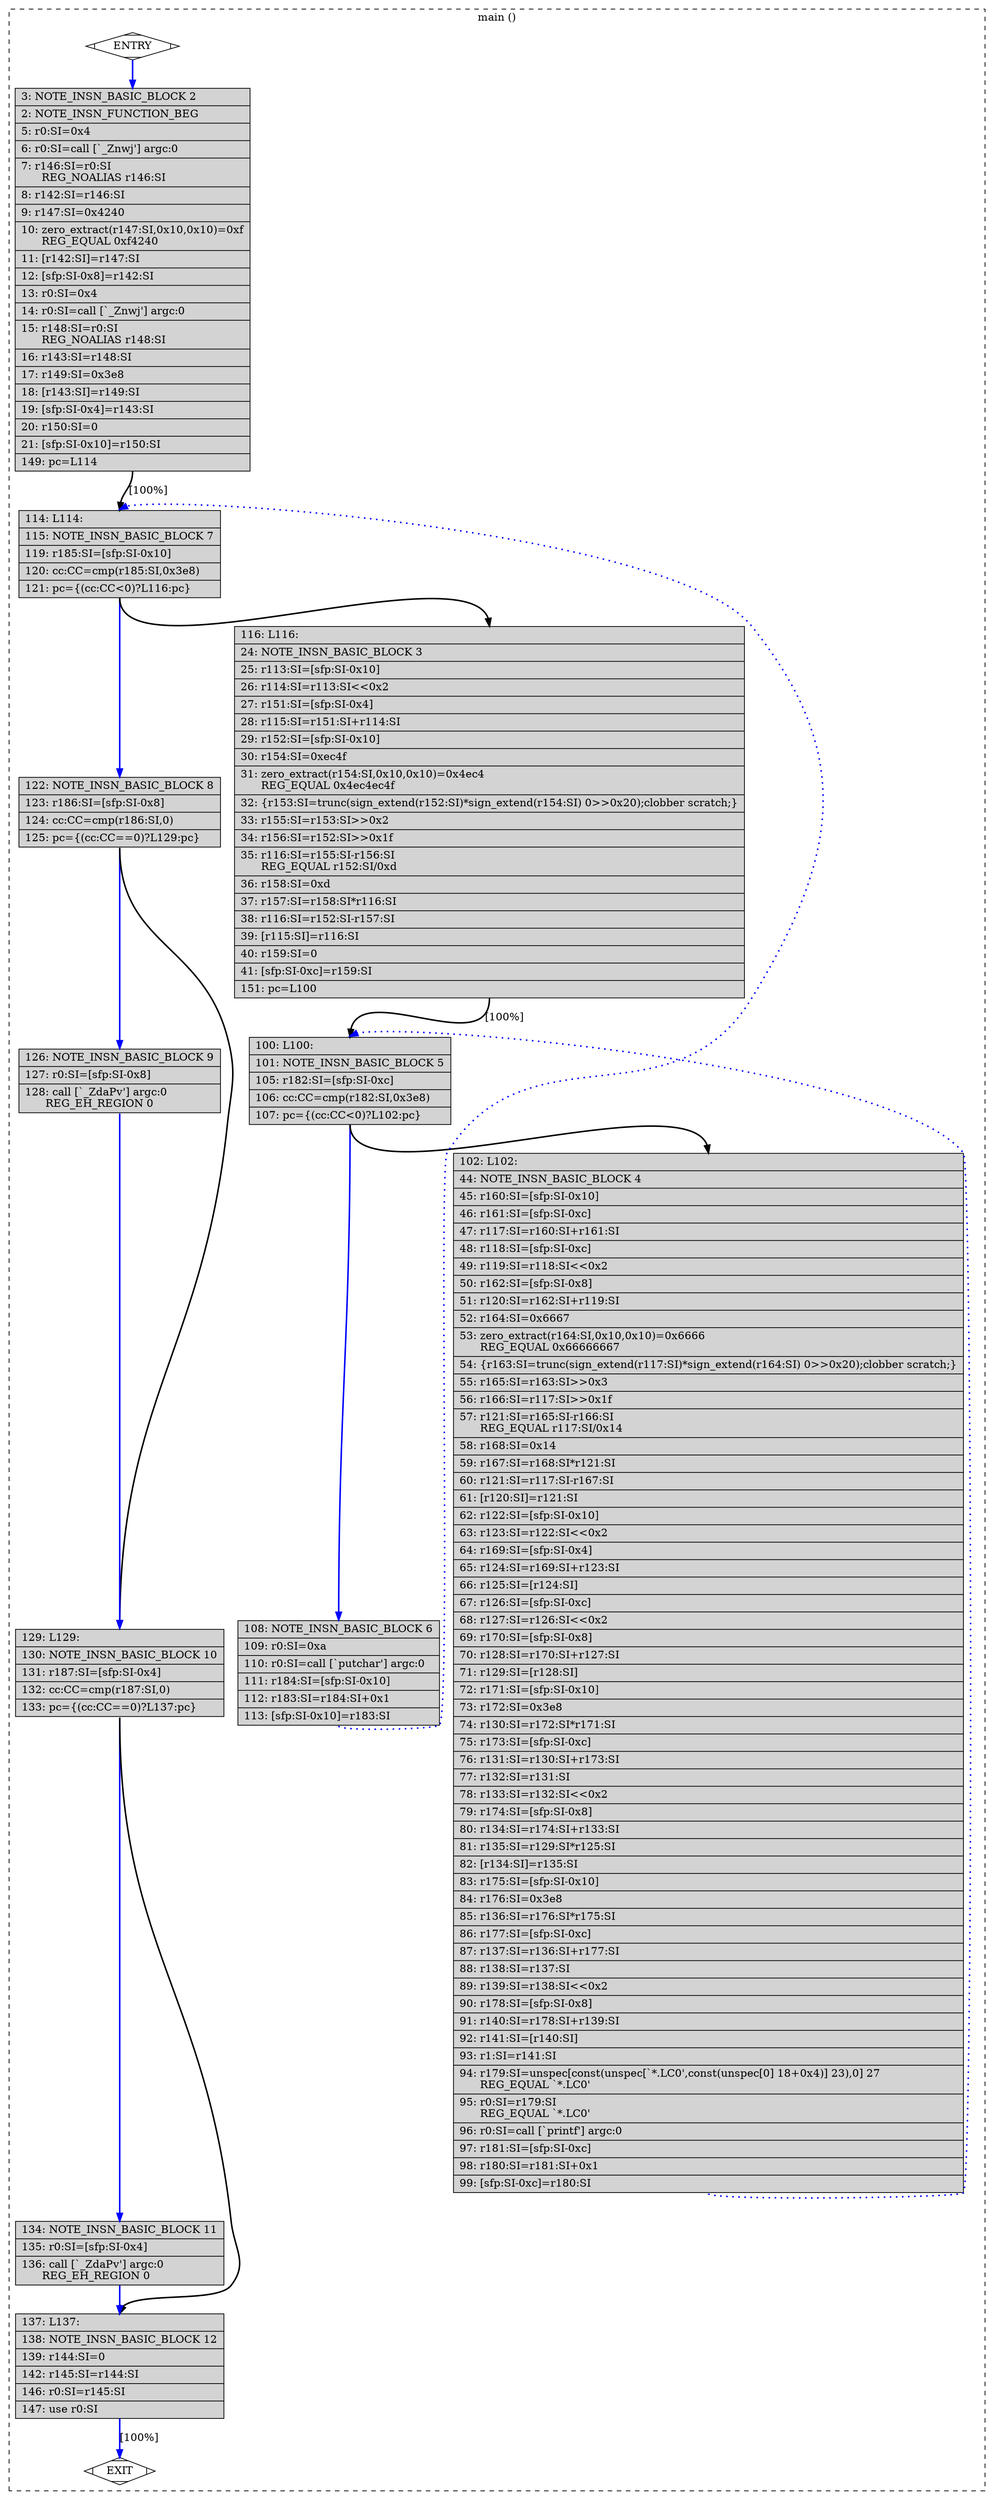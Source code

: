 digraph "a-matmul-v2.cpp.281r.split1" {
overlap=false;
subgraph "cluster_main" {
	style="dashed";
	color="black";
	label="main ()";
	fn_0_basic_block_0 [shape=Mdiamond,style=filled,fillcolor=white,label="ENTRY"];

	fn_0_basic_block_2 [shape=record,style=filled,fillcolor=lightgrey,label="{\ \ \ \ 3:\ NOTE_INSN_BASIC_BLOCK\ 2\l\
|\ \ \ \ 2:\ NOTE_INSN_FUNCTION_BEG\l\
|\ \ \ \ 5:\ r0:SI=0x4\l\
|\ \ \ \ 6:\ r0:SI=call\ [`_Znwj']\ argc:0\l\
|\ \ \ \ 7:\ r146:SI=r0:SI\l\
\ \ \ \ \ \ REG_NOALIAS\ r146:SI\l\
|\ \ \ \ 8:\ r142:SI=r146:SI\l\
|\ \ \ \ 9:\ r147:SI=0x4240\l\
|\ \ \ 10:\ zero_extract(r147:SI,0x10,0x10)=0xf\l\
\ \ \ \ \ \ REG_EQUAL\ 0xf4240\l\
|\ \ \ 11:\ [r142:SI]=r147:SI\l\
|\ \ \ 12:\ [sfp:SI-0x8]=r142:SI\l\
|\ \ \ 13:\ r0:SI=0x4\l\
|\ \ \ 14:\ r0:SI=call\ [`_Znwj']\ argc:0\l\
|\ \ \ 15:\ r148:SI=r0:SI\l\
\ \ \ \ \ \ REG_NOALIAS\ r148:SI\l\
|\ \ \ 16:\ r143:SI=r148:SI\l\
|\ \ \ 17:\ r149:SI=0x3e8\l\
|\ \ \ 18:\ [r143:SI]=r149:SI\l\
|\ \ \ 19:\ [sfp:SI-0x4]=r143:SI\l\
|\ \ \ 20:\ r150:SI=0\l\
|\ \ \ 21:\ [sfp:SI-0x10]=r150:SI\l\
|\ \ 149:\ pc=L114\l\
}"];

	fn_0_basic_block_7 [shape=record,style=filled,fillcolor=lightgrey,label="{\ \ 114:\ L114:\l\
|\ \ 115:\ NOTE_INSN_BASIC_BLOCK\ 7\l\
|\ \ 119:\ r185:SI=[sfp:SI-0x10]\l\
|\ \ 120:\ cc:CC=cmp(r185:SI,0x3e8)\l\
|\ \ 121:\ pc=\{(cc:CC\<0)?L116:pc\}\l\
}"];

	fn_0_basic_block_8 [shape=record,style=filled,fillcolor=lightgrey,label="{\ \ 122:\ NOTE_INSN_BASIC_BLOCK\ 8\l\
|\ \ 123:\ r186:SI=[sfp:SI-0x8]\l\
|\ \ 124:\ cc:CC=cmp(r186:SI,0)\l\
|\ \ 125:\ pc=\{(cc:CC==0)?L129:pc\}\l\
}"];

	fn_0_basic_block_9 [shape=record,style=filled,fillcolor=lightgrey,label="{\ \ 126:\ NOTE_INSN_BASIC_BLOCK\ 9\l\
|\ \ 127:\ r0:SI=[sfp:SI-0x8]\l\
|\ \ 128:\ call\ [`_ZdaPv']\ argc:0\l\
\ \ \ \ \ \ REG_EH_REGION\ 0\l\
}"];

	fn_0_basic_block_10 [shape=record,style=filled,fillcolor=lightgrey,label="{\ \ 129:\ L129:\l\
|\ \ 130:\ NOTE_INSN_BASIC_BLOCK\ 10\l\
|\ \ 131:\ r187:SI=[sfp:SI-0x4]\l\
|\ \ 132:\ cc:CC=cmp(r187:SI,0)\l\
|\ \ 133:\ pc=\{(cc:CC==0)?L137:pc\}\l\
}"];

	fn_0_basic_block_11 [shape=record,style=filled,fillcolor=lightgrey,label="{\ \ 134:\ NOTE_INSN_BASIC_BLOCK\ 11\l\
|\ \ 135:\ r0:SI=[sfp:SI-0x4]\l\
|\ \ 136:\ call\ [`_ZdaPv']\ argc:0\l\
\ \ \ \ \ \ REG_EH_REGION\ 0\l\
}"];

	fn_0_basic_block_12 [shape=record,style=filled,fillcolor=lightgrey,label="{\ \ 137:\ L137:\l\
|\ \ 138:\ NOTE_INSN_BASIC_BLOCK\ 12\l\
|\ \ 139:\ r144:SI=0\l\
|\ \ 142:\ r145:SI=r144:SI\l\
|\ \ 146:\ r0:SI=r145:SI\l\
|\ \ 147:\ use\ r0:SI\l\
}"];

	fn_0_basic_block_3 [shape=record,style=filled,fillcolor=lightgrey,label="{\ \ 116:\ L116:\l\
|\ \ \ 24:\ NOTE_INSN_BASIC_BLOCK\ 3\l\
|\ \ \ 25:\ r113:SI=[sfp:SI-0x10]\l\
|\ \ \ 26:\ r114:SI=r113:SI\<\<0x2\l\
|\ \ \ 27:\ r151:SI=[sfp:SI-0x4]\l\
|\ \ \ 28:\ r115:SI=r151:SI+r114:SI\l\
|\ \ \ 29:\ r152:SI=[sfp:SI-0x10]\l\
|\ \ \ 30:\ r154:SI=0xec4f\l\
|\ \ \ 31:\ zero_extract(r154:SI,0x10,0x10)=0x4ec4\l\
\ \ \ \ \ \ REG_EQUAL\ 0x4ec4ec4f\l\
|\ \ \ 32:\ \{r153:SI=trunc(sign_extend(r152:SI)*sign_extend(r154:SI)\ 0\>\>0x20);clobber\ scratch;\}\l\
|\ \ \ 33:\ r155:SI=r153:SI\>\>0x2\l\
|\ \ \ 34:\ r156:SI=r152:SI\>\>0x1f\l\
|\ \ \ 35:\ r116:SI=r155:SI-r156:SI\l\
\ \ \ \ \ \ REG_EQUAL\ r152:SI/0xd\l\
|\ \ \ 36:\ r158:SI=0xd\l\
|\ \ \ 37:\ r157:SI=r158:SI*r116:SI\l\
|\ \ \ 38:\ r116:SI=r152:SI-r157:SI\l\
|\ \ \ 39:\ [r115:SI]=r116:SI\l\
|\ \ \ 40:\ r159:SI=0\l\
|\ \ \ 41:\ [sfp:SI-0xc]=r159:SI\l\
|\ \ 151:\ pc=L100\l\
}"];

	fn_0_basic_block_5 [shape=record,style=filled,fillcolor=lightgrey,label="{\ \ 100:\ L100:\l\
|\ \ 101:\ NOTE_INSN_BASIC_BLOCK\ 5\l\
|\ \ 105:\ r182:SI=[sfp:SI-0xc]\l\
|\ \ 106:\ cc:CC=cmp(r182:SI,0x3e8)\l\
|\ \ 107:\ pc=\{(cc:CC\<0)?L102:pc\}\l\
}"];

	fn_0_basic_block_6 [shape=record,style=filled,fillcolor=lightgrey,label="{\ \ 108:\ NOTE_INSN_BASIC_BLOCK\ 6\l\
|\ \ 109:\ r0:SI=0xa\l\
|\ \ 110:\ r0:SI=call\ [`putchar']\ argc:0\l\
|\ \ 111:\ r184:SI=[sfp:SI-0x10]\l\
|\ \ 112:\ r183:SI=r184:SI+0x1\l\
|\ \ 113:\ [sfp:SI-0x10]=r183:SI\l\
}"];

	fn_0_basic_block_4 [shape=record,style=filled,fillcolor=lightgrey,label="{\ \ 102:\ L102:\l\
|\ \ \ 44:\ NOTE_INSN_BASIC_BLOCK\ 4\l\
|\ \ \ 45:\ r160:SI=[sfp:SI-0x10]\l\
|\ \ \ 46:\ r161:SI=[sfp:SI-0xc]\l\
|\ \ \ 47:\ r117:SI=r160:SI+r161:SI\l\
|\ \ \ 48:\ r118:SI=[sfp:SI-0xc]\l\
|\ \ \ 49:\ r119:SI=r118:SI\<\<0x2\l\
|\ \ \ 50:\ r162:SI=[sfp:SI-0x8]\l\
|\ \ \ 51:\ r120:SI=r162:SI+r119:SI\l\
|\ \ \ 52:\ r164:SI=0x6667\l\
|\ \ \ 53:\ zero_extract(r164:SI,0x10,0x10)=0x6666\l\
\ \ \ \ \ \ REG_EQUAL\ 0x66666667\l\
|\ \ \ 54:\ \{r163:SI=trunc(sign_extend(r117:SI)*sign_extend(r164:SI)\ 0\>\>0x20);clobber\ scratch;\}\l\
|\ \ \ 55:\ r165:SI=r163:SI\>\>0x3\l\
|\ \ \ 56:\ r166:SI=r117:SI\>\>0x1f\l\
|\ \ \ 57:\ r121:SI=r165:SI-r166:SI\l\
\ \ \ \ \ \ REG_EQUAL\ r117:SI/0x14\l\
|\ \ \ 58:\ r168:SI=0x14\l\
|\ \ \ 59:\ r167:SI=r168:SI*r121:SI\l\
|\ \ \ 60:\ r121:SI=r117:SI-r167:SI\l\
|\ \ \ 61:\ [r120:SI]=r121:SI\l\
|\ \ \ 62:\ r122:SI=[sfp:SI-0x10]\l\
|\ \ \ 63:\ r123:SI=r122:SI\<\<0x2\l\
|\ \ \ 64:\ r169:SI=[sfp:SI-0x4]\l\
|\ \ \ 65:\ r124:SI=r169:SI+r123:SI\l\
|\ \ \ 66:\ r125:SI=[r124:SI]\l\
|\ \ \ 67:\ r126:SI=[sfp:SI-0xc]\l\
|\ \ \ 68:\ r127:SI=r126:SI\<\<0x2\l\
|\ \ \ 69:\ r170:SI=[sfp:SI-0x8]\l\
|\ \ \ 70:\ r128:SI=r170:SI+r127:SI\l\
|\ \ \ 71:\ r129:SI=[r128:SI]\l\
|\ \ \ 72:\ r171:SI=[sfp:SI-0x10]\l\
|\ \ \ 73:\ r172:SI=0x3e8\l\
|\ \ \ 74:\ r130:SI=r172:SI*r171:SI\l\
|\ \ \ 75:\ r173:SI=[sfp:SI-0xc]\l\
|\ \ \ 76:\ r131:SI=r130:SI+r173:SI\l\
|\ \ \ 77:\ r132:SI=r131:SI\l\
|\ \ \ 78:\ r133:SI=r132:SI\<\<0x2\l\
|\ \ \ 79:\ r174:SI=[sfp:SI-0x8]\l\
|\ \ \ 80:\ r134:SI=r174:SI+r133:SI\l\
|\ \ \ 81:\ r135:SI=r129:SI*r125:SI\l\
|\ \ \ 82:\ [r134:SI]=r135:SI\l\
|\ \ \ 83:\ r175:SI=[sfp:SI-0x10]\l\
|\ \ \ 84:\ r176:SI=0x3e8\l\
|\ \ \ 85:\ r136:SI=r176:SI*r175:SI\l\
|\ \ \ 86:\ r177:SI=[sfp:SI-0xc]\l\
|\ \ \ 87:\ r137:SI=r136:SI+r177:SI\l\
|\ \ \ 88:\ r138:SI=r137:SI\l\
|\ \ \ 89:\ r139:SI=r138:SI\<\<0x2\l\
|\ \ \ 90:\ r178:SI=[sfp:SI-0x8]\l\
|\ \ \ 91:\ r140:SI=r178:SI+r139:SI\l\
|\ \ \ 92:\ r141:SI=[r140:SI]\l\
|\ \ \ 93:\ r1:SI=r141:SI\l\
|\ \ \ 94:\ r179:SI=unspec[const(unspec[`*.LC0',const(unspec[0]\ 18+0x4)]\ 23),0]\ 27\l\
\ \ \ \ \ \ REG_EQUAL\ `*.LC0'\l\
|\ \ \ 95:\ r0:SI=r179:SI\l\
\ \ \ \ \ \ REG_EQUAL\ `*.LC0'\l\
|\ \ \ 96:\ r0:SI=call\ [`printf']\ argc:0\l\
|\ \ \ 97:\ r181:SI=[sfp:SI-0xc]\l\
|\ \ \ 98:\ r180:SI=r181:SI+0x1\l\
|\ \ \ 99:\ [sfp:SI-0xc]=r180:SI\l\
}"];

	fn_0_basic_block_1 [shape=Mdiamond,style=filled,fillcolor=white,label="EXIT"];

	fn_0_basic_block_0:s -> fn_0_basic_block_2:n [style="solid,bold",color=blue,weight=100,constraint=true];
	fn_0_basic_block_2:s -> fn_0_basic_block_7:n [style="solid,bold",color=black,weight=10,constraint=true,label="[100%]"];
	fn_0_basic_block_3:s -> fn_0_basic_block_5:n [style="solid,bold",color=black,weight=10,constraint=true,label="[100%]"];
	fn_0_basic_block_4:s -> fn_0_basic_block_5:n [style="dotted,bold",color=blue,weight=10,constraint=false];
	fn_0_basic_block_5:s -> fn_0_basic_block_4:n [style="solid,bold",color=black,weight=10,constraint=true];
	fn_0_basic_block_5:s -> fn_0_basic_block_6:n [style="solid,bold",color=blue,weight=100,constraint=true];
	fn_0_basic_block_6:s -> fn_0_basic_block_7:n [style="dotted,bold",color=blue,weight=10,constraint=false];
	fn_0_basic_block_7:s -> fn_0_basic_block_3:n [style="solid,bold",color=black,weight=10,constraint=true];
	fn_0_basic_block_7:s -> fn_0_basic_block_8:n [style="solid,bold",color=blue,weight=100,constraint=true];
	fn_0_basic_block_8:s -> fn_0_basic_block_9:n [style="solid,bold",color=blue,weight=100,constraint=true];
	fn_0_basic_block_8:s -> fn_0_basic_block_10:n [style="solid,bold",color=black,weight=10,constraint=true];
	fn_0_basic_block_9:s -> fn_0_basic_block_10:n [style="solid,bold",color=blue,weight=100,constraint=true];
	fn_0_basic_block_10:s -> fn_0_basic_block_11:n [style="solid,bold",color=blue,weight=100,constraint=true];
	fn_0_basic_block_10:s -> fn_0_basic_block_12:n [style="solid,bold",color=black,weight=10,constraint=true];
	fn_0_basic_block_11:s -> fn_0_basic_block_12:n [style="solid,bold",color=blue,weight=100,constraint=true];
	fn_0_basic_block_12:s -> fn_0_basic_block_1:n [style="solid,bold",color=blue,weight=100,constraint=true,label="[100%]"];
	fn_0_basic_block_0:s -> fn_0_basic_block_1:n [style="invis",constraint=true];
}
}
